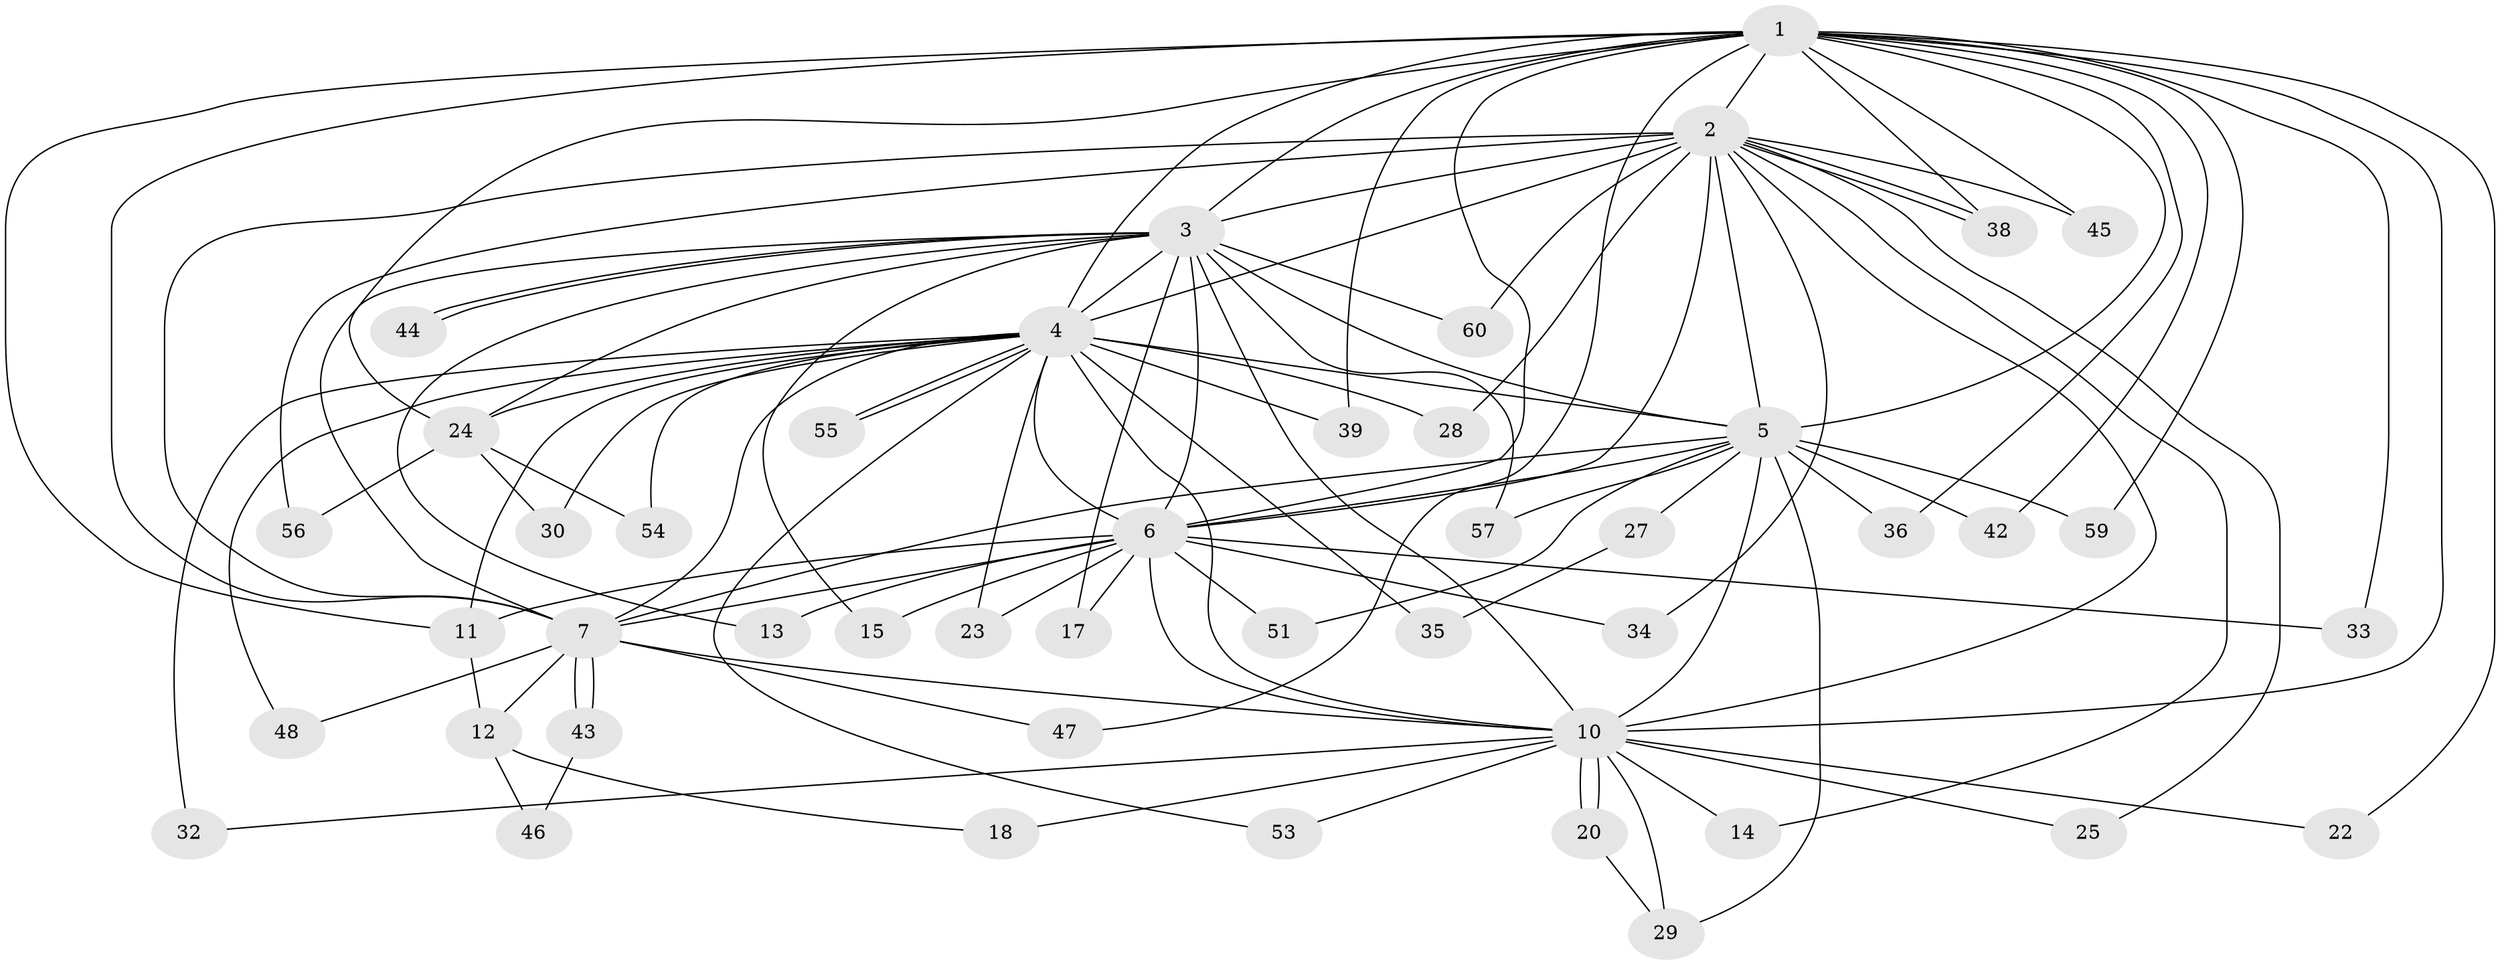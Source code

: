 // Generated by graph-tools (version 1.1) at 2025/23/03/03/25 07:23:41]
// undirected, 46 vertices, 107 edges
graph export_dot {
graph [start="1"]
  node [color=gray90,style=filled];
  1 [super="+9"];
  2 [super="+50"];
  3 [super="+40"];
  4 [super="+16"];
  5 [super="+8"];
  6 [super="+26"];
  7 [super="+31"];
  10 [super="+19"];
  11 [super="+21"];
  12;
  13;
  14;
  15;
  17;
  18;
  20 [super="+58"];
  22;
  23;
  24 [super="+37"];
  25;
  27;
  28 [super="+41"];
  29;
  30;
  32;
  33;
  34;
  35;
  36;
  38 [super="+52"];
  39;
  42;
  43;
  44;
  45 [super="+49"];
  46;
  47;
  48;
  51;
  53;
  54;
  55;
  56;
  57;
  59;
  60;
  1 -- 2 [weight=2];
  1 -- 3 [weight=2];
  1 -- 4 [weight=2];
  1 -- 5 [weight=4];
  1 -- 6 [weight=2];
  1 -- 7 [weight=2];
  1 -- 10 [weight=2];
  1 -- 22;
  1 -- 33;
  1 -- 36;
  1 -- 42;
  1 -- 47;
  1 -- 59;
  1 -- 39;
  1 -- 11;
  1 -- 45 [weight=2];
  1 -- 24;
  1 -- 38;
  2 -- 3;
  2 -- 4 [weight=2];
  2 -- 5 [weight=2];
  2 -- 6;
  2 -- 7;
  2 -- 10;
  2 -- 14;
  2 -- 25;
  2 -- 28;
  2 -- 34;
  2 -- 38;
  2 -- 38;
  2 -- 45;
  2 -- 56;
  2 -- 60;
  3 -- 4 [weight=2];
  3 -- 5 [weight=3];
  3 -- 6;
  3 -- 7 [weight=2];
  3 -- 10 [weight=2];
  3 -- 13;
  3 -- 15;
  3 -- 17;
  3 -- 24;
  3 -- 44;
  3 -- 44;
  3 -- 57;
  3 -- 60;
  4 -- 5 [weight=2];
  4 -- 6;
  4 -- 7;
  4 -- 10;
  4 -- 11;
  4 -- 23;
  4 -- 28 [weight=2];
  4 -- 30;
  4 -- 32;
  4 -- 35;
  4 -- 39;
  4 -- 48;
  4 -- 53;
  4 -- 54;
  4 -- 55;
  4 -- 55;
  4 -- 24;
  5 -- 6 [weight=3];
  5 -- 7 [weight=2];
  5 -- 10 [weight=2];
  5 -- 27 [weight=2];
  5 -- 36;
  5 -- 42;
  5 -- 51;
  5 -- 57;
  5 -- 59;
  5 -- 29;
  6 -- 7;
  6 -- 10;
  6 -- 13;
  6 -- 15;
  6 -- 17;
  6 -- 23;
  6 -- 33;
  6 -- 34;
  6 -- 51;
  6 -- 11;
  7 -- 10;
  7 -- 12;
  7 -- 43;
  7 -- 43;
  7 -- 47;
  7 -- 48;
  10 -- 14;
  10 -- 18;
  10 -- 20;
  10 -- 20;
  10 -- 22;
  10 -- 29;
  10 -- 32;
  10 -- 53;
  10 -- 25;
  11 -- 12;
  12 -- 18;
  12 -- 46;
  20 -- 29;
  24 -- 30;
  24 -- 54;
  24 -- 56;
  27 -- 35;
  43 -- 46;
}
